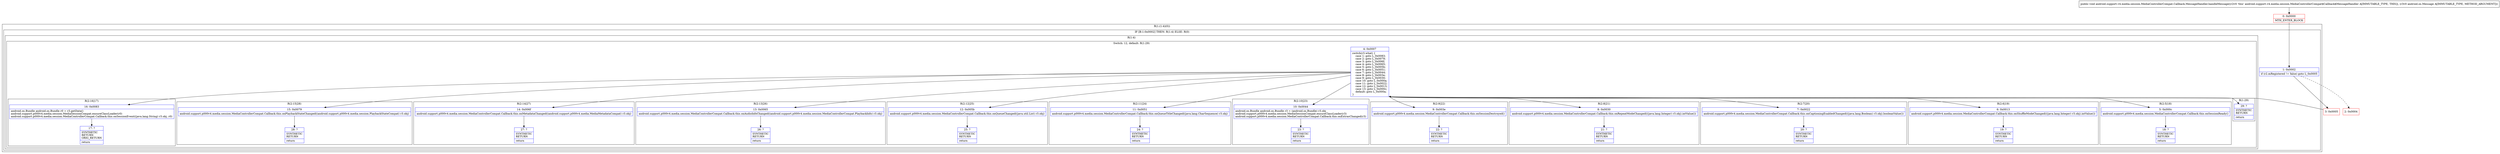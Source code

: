 digraph "CFG forandroid.support.v4.media.session.MediaControllerCompat.Callback.MessageHandler.handleMessage(Landroid\/os\/Message;)V" {
subgraph cluster_Region_1253738606 {
label = "R(1:(1:4)(0))";
node [shape=record,color=blue];
subgraph cluster_IfRegion_243064569 {
label = "IF [B:1:0x0002] THEN: R(1:4) ELSE: R(0)";
node [shape=record,color=blue];
Node_1 [shape=record,label="{1\:\ 0x0002|if (r2.mRegistered != false) goto L_0x0005\l}"];
subgraph cluster_Region_927974614 {
label = "R(1:4)";
node [shape=record,color=blue];
subgraph cluster_SwitchRegion_293489971 {
label = "Switch: 12, default: R(1:29)";
node [shape=record,color=blue];
Node_4 [shape=record,label="{4\:\ 0x0007|switch(r3.what) \{\l    case 1: goto L_0x0083;\l    case 2: goto L_0x0079;\l    case 3: goto L_0x006f;\l    case 4: goto L_0x0065;\l    case 5: goto L_0x005b;\l    case 6: goto L_0x0051;\l    case 7: goto L_0x0044;\l    case 8: goto L_0x003e;\l    case 9: goto L_0x0030;\l    case 10: goto L_0x000a;\l    case 11: goto L_0x0022;\l    case 12: goto L_0x0013;\l    case 13: goto L_0x000c;\l    default: goto L_0x000a;\l\}\l}"];
subgraph cluster_Region_1474495875 {
label = "R(2:16|17)";
node [shape=record,color=blue];
Node_16 [shape=record,label="{16\:\ 0x0083|android.os.Bundle android.os.Bundle r0 = r3.getData()\landroid.support.p000v4.media.session.MediaSessionCompat.ensureClassLoader(r0)\landroid.support.p000v4.media.session.MediaControllerCompat.Callback.this.onSessionEvent((java.lang.String) r3.obj, r0)\l}"];
Node_17 [shape=record,label="{17\:\ ?|SYNTHETIC\lRETURN\lORIG_RETURN\l|return\l}"];
}
subgraph cluster_Region_261709450 {
label = "R(2:15|28)";
node [shape=record,color=blue];
Node_15 [shape=record,label="{15\:\ 0x0079|android.support.p000v4.media.session.MediaControllerCompat.Callback.this.onPlaybackStateChanged((android.support.p000v4.media.session.PlaybackStateCompat) r3.obj)\l}"];
Node_28 [shape=record,label="{28\:\ ?|SYNTHETIC\lRETURN\l|return\l}"];
}
subgraph cluster_Region_1736102550 {
label = "R(2:14|27)";
node [shape=record,color=blue];
Node_14 [shape=record,label="{14\:\ 0x006f|android.support.p000v4.media.session.MediaControllerCompat.Callback.this.onMetadataChanged((android.support.p000v4.media.MediaMetadataCompat) r3.obj)\l}"];
Node_27 [shape=record,label="{27\:\ ?|SYNTHETIC\lRETURN\l|return\l}"];
}
subgraph cluster_Region_777704411 {
label = "R(2:13|26)";
node [shape=record,color=blue];
Node_13 [shape=record,label="{13\:\ 0x0065|android.support.p000v4.media.session.MediaControllerCompat.Callback.this.onAudioInfoChanged((android.support.p000v4.media.session.MediaControllerCompat.PlaybackInfo) r3.obj)\l}"];
Node_26 [shape=record,label="{26\:\ ?|SYNTHETIC\lRETURN\l|return\l}"];
}
subgraph cluster_Region_1294861558 {
label = "R(2:12|25)";
node [shape=record,color=blue];
Node_12 [shape=record,label="{12\:\ 0x005b|android.support.p000v4.media.session.MediaControllerCompat.Callback.this.onQueueChanged((java.util.List) r3.obj)\l}"];
Node_25 [shape=record,label="{25\:\ ?|SYNTHETIC\lRETURN\l|return\l}"];
}
subgraph cluster_Region_134643415 {
label = "R(2:11|24)";
node [shape=record,color=blue];
Node_11 [shape=record,label="{11\:\ 0x0051|android.support.p000v4.media.session.MediaControllerCompat.Callback.this.onQueueTitleChanged((java.lang.CharSequence) r3.obj)\l}"];
Node_24 [shape=record,label="{24\:\ ?|SYNTHETIC\lRETURN\l|return\l}"];
}
subgraph cluster_Region_1572982819 {
label = "R(2:10|23)";
node [shape=record,color=blue];
Node_10 [shape=record,label="{10\:\ 0x0044|android.os.Bundle android.os.Bundle r3 = (android.os.Bundle) r3.obj\landroid.support.p000v4.media.session.MediaSessionCompat.ensureClassLoader(r3)\landroid.support.p000v4.media.session.MediaControllerCompat.Callback.this.onExtrasChanged(r3)\l}"];
Node_23 [shape=record,label="{23\:\ ?|SYNTHETIC\lRETURN\l|return\l}"];
}
subgraph cluster_Region_970580771 {
label = "R(2:9|22)";
node [shape=record,color=blue];
Node_9 [shape=record,label="{9\:\ 0x003e|android.support.p000v4.media.session.MediaControllerCompat.Callback.this.onSessionDestroyed()\l}"];
Node_22 [shape=record,label="{22\:\ ?|SYNTHETIC\lRETURN\l|return\l}"];
}
subgraph cluster_Region_1097153480 {
label = "R(2:8|21)";
node [shape=record,color=blue];
Node_8 [shape=record,label="{8\:\ 0x0030|android.support.p000v4.media.session.MediaControllerCompat.Callback.this.onRepeatModeChanged(((java.lang.Integer) r3.obj).intValue())\l}"];
Node_21 [shape=record,label="{21\:\ ?|SYNTHETIC\lRETURN\l|return\l}"];
}
subgraph cluster_Region_2094112422 {
label = "R(2:7|20)";
node [shape=record,color=blue];
Node_7 [shape=record,label="{7\:\ 0x0022|android.support.p000v4.media.session.MediaControllerCompat.Callback.this.onCaptioningEnabledChanged(((java.lang.Boolean) r3.obj).booleanValue())\l}"];
Node_20 [shape=record,label="{20\:\ ?|SYNTHETIC\lRETURN\l|return\l}"];
}
subgraph cluster_Region_1201317677 {
label = "R(2:6|19)";
node [shape=record,color=blue];
Node_6 [shape=record,label="{6\:\ 0x0013|android.support.p000v4.media.session.MediaControllerCompat.Callback.this.onShuffleModeChanged(((java.lang.Integer) r3.obj).intValue())\l}"];
Node_19 [shape=record,label="{19\:\ ?|SYNTHETIC\lRETURN\l|return\l}"];
}
subgraph cluster_Region_825000966 {
label = "R(2:5|18)";
node [shape=record,color=blue];
Node_5 [shape=record,label="{5\:\ 0x000c|android.support.p000v4.media.session.MediaControllerCompat.Callback.this.onSessionReady()\l}"];
Node_18 [shape=record,label="{18\:\ ?|SYNTHETIC\lRETURN\l|return\l}"];
}
subgraph cluster_Region_1501516432 {
label = "R(1:29)";
node [shape=record,color=blue];
Node_29 [shape=record,label="{29\:\ ?|SYNTHETIC\lRETURN\l|return\l}"];
}
}
}
subgraph cluster_Region_699126711 {
label = "R(0)";
node [shape=record,color=blue];
}
}
}
Node_0 [shape=record,color=red,label="{0\:\ 0x0000|MTH_ENTER_BLOCK\l}"];
Node_2 [shape=record,color=red,label="{2\:\ 0x0004}"];
Node_3 [shape=record,color=red,label="{3\:\ 0x0005}"];
MethodNode[shape=record,label="{public void android.support.v4.media.session.MediaControllerCompat.Callback.MessageHandler.handleMessage((r2v0 'this' android.support.v4.media.session.MediaControllerCompat$Callback$MessageHandler A[IMMUTABLE_TYPE, THIS]), (r3v0 android.os.Message A[IMMUTABLE_TYPE, METHOD_ARGUMENT])) }"];
MethodNode -> Node_0;
Node_1 -> Node_2[style=dashed];
Node_1 -> Node_3;
Node_4 -> Node_5;
Node_4 -> Node_6;
Node_4 -> Node_7;
Node_4 -> Node_8;
Node_4 -> Node_9;
Node_4 -> Node_10;
Node_4 -> Node_11;
Node_4 -> Node_12;
Node_4 -> Node_13;
Node_4 -> Node_14;
Node_4 -> Node_15;
Node_4 -> Node_16;
Node_4 -> Node_29;
Node_16 -> Node_17;
Node_15 -> Node_28;
Node_14 -> Node_27;
Node_13 -> Node_26;
Node_12 -> Node_25;
Node_11 -> Node_24;
Node_10 -> Node_23;
Node_9 -> Node_22;
Node_8 -> Node_21;
Node_7 -> Node_20;
Node_6 -> Node_19;
Node_5 -> Node_18;
Node_0 -> Node_1;
Node_3 -> Node_4;
}


